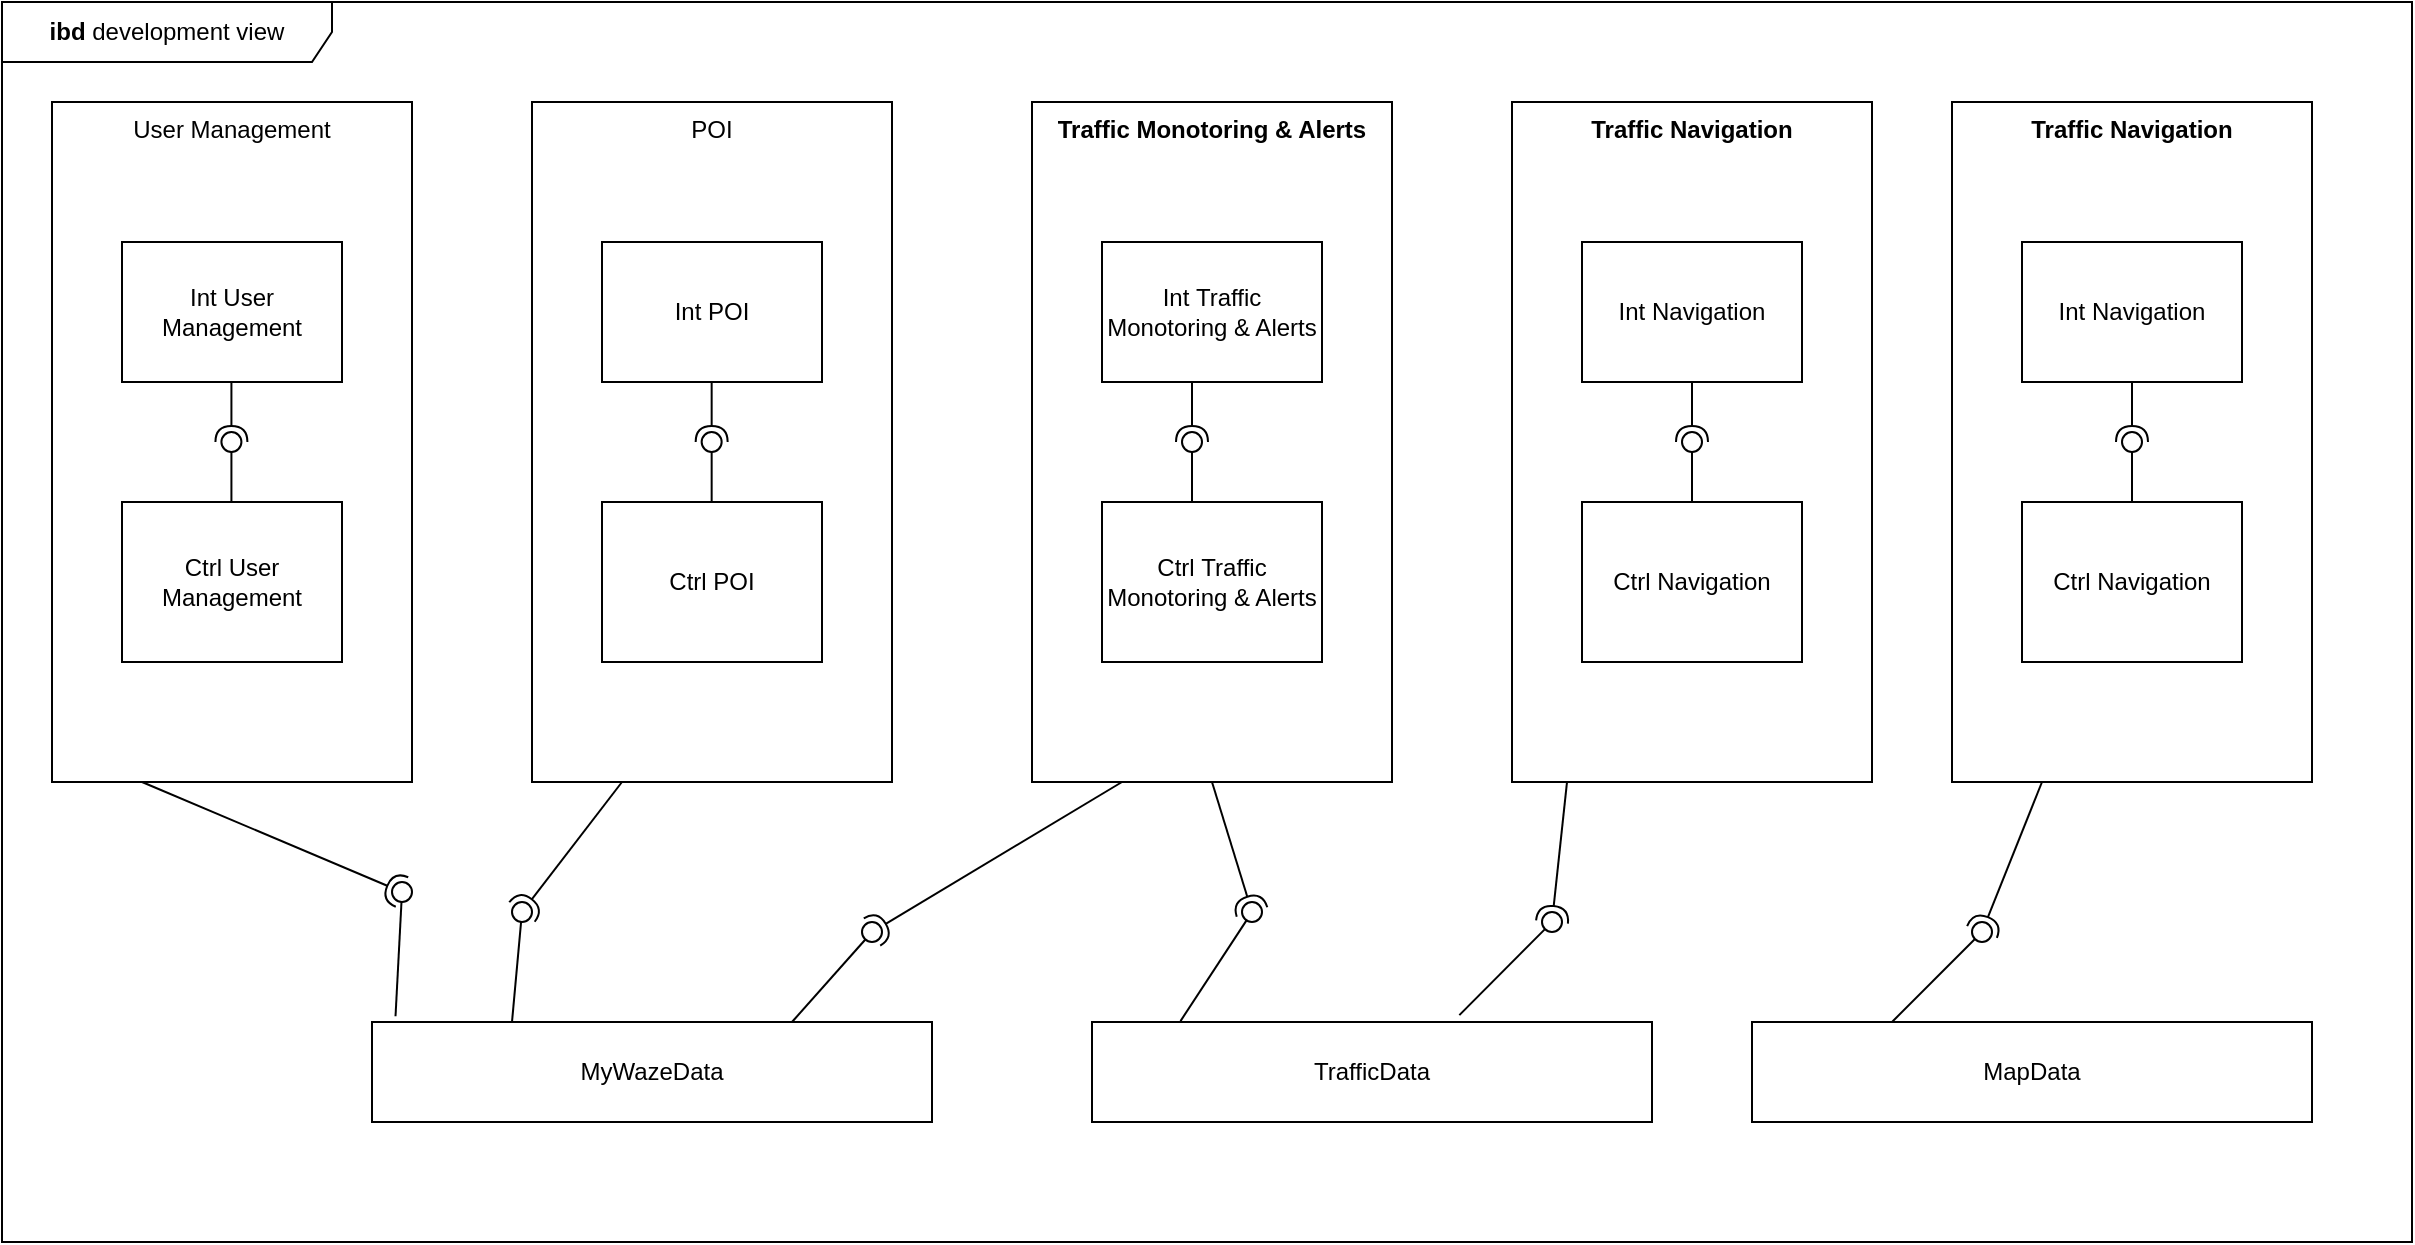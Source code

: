 <mxfile version="27.0.9">
  <diagram name="Page-1" id="DI976CTdZjUevBJ2dA0-">
    <mxGraphModel dx="1418" dy="790" grid="1" gridSize="10" guides="1" tooltips="1" connect="1" arrows="1" fold="1" page="1" pageScale="1" pageWidth="827" pageHeight="1169" math="0" shadow="0">
      <root>
        <mxCell id="0" />
        <mxCell id="1" parent="0" />
        <mxCell id="eqBpgWyGftKgcWAwOy9k-1" value="MyWazeData" style="html=1;whiteSpace=wrap;" parent="1" vertex="1">
          <mxGeometry x="200" y="510" width="280" height="50" as="geometry" />
        </mxCell>
        <mxCell id="eqBpgWyGftKgcWAwOy9k-2" value="TrafficData" style="html=1;whiteSpace=wrap;" parent="1" vertex="1">
          <mxGeometry x="560" y="510" width="280" height="50" as="geometry" />
        </mxCell>
        <mxCell id="eqBpgWyGftKgcWAwOy9k-3" value="MapData" style="html=1;whiteSpace=wrap;" parent="1" vertex="1">
          <mxGeometry x="890" y="510" width="280" height="50" as="geometry" />
        </mxCell>
        <mxCell id="eqBpgWyGftKgcWAwOy9k-11" value="" style="group" parent="1" vertex="1" connectable="0">
          <mxGeometry x="40" y="50" width="180" height="340" as="geometry" />
        </mxCell>
        <mxCell id="eqBpgWyGftKgcWAwOy9k-4" value="User Management" style="html=1;whiteSpace=wrap;verticalAlign=top;" parent="eqBpgWyGftKgcWAwOy9k-11" vertex="1">
          <mxGeometry width="180" height="340" as="geometry" />
        </mxCell>
        <mxCell id="eqBpgWyGftKgcWAwOy9k-7" value="Int User Management" style="html=1;whiteSpace=wrap;" parent="eqBpgWyGftKgcWAwOy9k-11" vertex="1">
          <mxGeometry x="35" y="70" width="110" height="70" as="geometry" />
        </mxCell>
        <mxCell id="eqBpgWyGftKgcWAwOy9k-8" value="Ctrl User Management" style="html=1;whiteSpace=wrap;" parent="eqBpgWyGftKgcWAwOy9k-11" vertex="1">
          <mxGeometry x="35" y="200" width="110" height="80" as="geometry" />
        </mxCell>
        <mxCell id="eqBpgWyGftKgcWAwOy9k-78" value="" style="rounded=0;orthogonalLoop=1;jettySize=auto;html=1;endArrow=halfCircle;endFill=0;endSize=6;strokeWidth=1;sketch=0;exitX=0.5;exitY=1;exitDx=0;exitDy=0;" parent="eqBpgWyGftKgcWAwOy9k-11" edge="1">
          <mxGeometry relative="1" as="geometry">
            <mxPoint x="89.71" y="140" as="sourcePoint" />
            <mxPoint x="89.71" y="170" as="targetPoint" />
          </mxGeometry>
        </mxCell>
        <mxCell id="eqBpgWyGftKgcWAwOy9k-79" value="" style="rounded=0;orthogonalLoop=1;jettySize=auto;html=1;endArrow=oval;endFill=0;sketch=0;sourcePerimeterSpacing=0;targetPerimeterSpacing=0;endSize=10;exitX=0.5;exitY=0;exitDx=0;exitDy=0;" parent="eqBpgWyGftKgcWAwOy9k-11" edge="1">
          <mxGeometry relative="1" as="geometry">
            <mxPoint x="89.71" y="200" as="sourcePoint" />
            <mxPoint x="89.71" y="170" as="targetPoint" />
          </mxGeometry>
        </mxCell>
        <mxCell id="eqBpgWyGftKgcWAwOy9k-13" value="" style="rounded=0;orthogonalLoop=1;jettySize=auto;html=1;endArrow=oval;endFill=0;sketch=0;sourcePerimeterSpacing=0;targetPerimeterSpacing=0;endSize=10;exitX=0.042;exitY=-0.058;exitDx=0;exitDy=0;exitPerimeter=0;" parent="1" source="eqBpgWyGftKgcWAwOy9k-1" target="eqBpgWyGftKgcWAwOy9k-14" edge="1">
          <mxGeometry relative="1" as="geometry">
            <mxPoint x="305" y="455" as="sourcePoint" />
          </mxGeometry>
        </mxCell>
        <mxCell id="eqBpgWyGftKgcWAwOy9k-15" value="" style="rounded=0;orthogonalLoop=1;jettySize=auto;html=1;endArrow=halfCircle;endFill=0;endSize=6;strokeWidth=1;sketch=0;exitX=0.25;exitY=1;exitDx=0;exitDy=0;" parent="1" source="eqBpgWyGftKgcWAwOy9k-4" target="eqBpgWyGftKgcWAwOy9k-14" edge="1">
          <mxGeometry relative="1" as="geometry">
            <mxPoint x="312" y="408" as="sourcePoint" />
            <mxPoint x="280" y="450" as="targetPoint" />
          </mxGeometry>
        </mxCell>
        <mxCell id="eqBpgWyGftKgcWAwOy9k-14" value="" style="ellipse;whiteSpace=wrap;html=1;align=center;aspect=fixed;fillColor=none;strokeColor=none;resizable=0;perimeter=centerPerimeter;rotatable=0;allowArrows=0;points=[];outlineConnect=1;" parent="1" vertex="1">
          <mxGeometry x="210" y="440" width="10" height="10" as="geometry" />
        </mxCell>
        <mxCell id="eqBpgWyGftKgcWAwOy9k-16" value="" style="group" parent="1" vertex="1" connectable="0">
          <mxGeometry x="280" y="50" width="180" height="430" as="geometry" />
        </mxCell>
        <mxCell id="eqBpgWyGftKgcWAwOy9k-17" value="POI" style="html=1;whiteSpace=wrap;verticalAlign=top;" parent="eqBpgWyGftKgcWAwOy9k-16" vertex="1">
          <mxGeometry width="180" height="340" as="geometry" />
        </mxCell>
        <mxCell id="eqBpgWyGftKgcWAwOy9k-18" value="Int POI" style="html=1;whiteSpace=wrap;" parent="eqBpgWyGftKgcWAwOy9k-16" vertex="1">
          <mxGeometry x="35" y="70" width="110" height="70" as="geometry" />
        </mxCell>
        <mxCell id="eqBpgWyGftKgcWAwOy9k-19" value="Ctrl POI" style="html=1;whiteSpace=wrap;" parent="eqBpgWyGftKgcWAwOy9k-16" vertex="1">
          <mxGeometry x="35" y="200" width="110" height="80" as="geometry" />
        </mxCell>
        <mxCell id="eqBpgWyGftKgcWAwOy9k-32" value="" style="ellipse;whiteSpace=wrap;html=1;align=center;aspect=fixed;fillColor=none;strokeColor=none;resizable=0;perimeter=centerPerimeter;rotatable=0;allowArrows=0;points=[];outlineConnect=1;" parent="eqBpgWyGftKgcWAwOy9k-16" vertex="1">
          <mxGeometry x="165" y="410" width="10" height="10" as="geometry" />
        </mxCell>
        <mxCell id="eqBpgWyGftKgcWAwOy9k-76" value="" style="rounded=0;orthogonalLoop=1;jettySize=auto;html=1;endArrow=halfCircle;endFill=0;endSize=6;strokeWidth=1;sketch=0;exitX=0.5;exitY=1;exitDx=0;exitDy=0;" parent="eqBpgWyGftKgcWAwOy9k-16" edge="1">
          <mxGeometry relative="1" as="geometry">
            <mxPoint x="89.83" y="140" as="sourcePoint" />
            <mxPoint x="89.83" y="170" as="targetPoint" />
          </mxGeometry>
        </mxCell>
        <mxCell id="eqBpgWyGftKgcWAwOy9k-77" value="" style="rounded=0;orthogonalLoop=1;jettySize=auto;html=1;endArrow=oval;endFill=0;sketch=0;sourcePerimeterSpacing=0;targetPerimeterSpacing=0;endSize=10;exitX=0.5;exitY=0;exitDx=0;exitDy=0;" parent="eqBpgWyGftKgcWAwOy9k-16" edge="1">
          <mxGeometry relative="1" as="geometry">
            <mxPoint x="89.83" y="200" as="sourcePoint" />
            <mxPoint x="89.83" y="170" as="targetPoint" />
          </mxGeometry>
        </mxCell>
        <mxCell id="eqBpgWyGftKgcWAwOy9k-25" value="" style="rounded=0;orthogonalLoop=1;jettySize=auto;html=1;endArrow=oval;endFill=0;sketch=0;sourcePerimeterSpacing=0;targetPerimeterSpacing=0;endSize=10;exitX=0.25;exitY=0;exitDx=0;exitDy=0;" parent="1" source="eqBpgWyGftKgcWAwOy9k-1" target="eqBpgWyGftKgcWAwOy9k-22" edge="1">
          <mxGeometry relative="1" as="geometry">
            <mxPoint x="270" y="510" as="sourcePoint" />
            <mxPoint x="270" y="450" as="targetPoint" />
          </mxGeometry>
        </mxCell>
        <mxCell id="eqBpgWyGftKgcWAwOy9k-22" value="" style="ellipse;whiteSpace=wrap;html=1;align=center;aspect=fixed;fillColor=none;strokeColor=none;resizable=0;perimeter=centerPerimeter;rotatable=0;allowArrows=0;points=[];outlineConnect=1;" parent="1" vertex="1">
          <mxGeometry x="270" y="450" width="10" height="10" as="geometry" />
        </mxCell>
        <mxCell id="eqBpgWyGftKgcWAwOy9k-20" value="" style="rounded=0;orthogonalLoop=1;jettySize=auto;html=1;endArrow=halfCircle;endFill=0;endSize=6;strokeWidth=1;sketch=0;exitX=0.25;exitY=1;exitDx=0;exitDy=0;" parent="1" source="eqBpgWyGftKgcWAwOy9k-17" target="eqBpgWyGftKgcWAwOy9k-22" edge="1">
          <mxGeometry x="100" y="420" width="10" height="10" as="geometry" />
        </mxCell>
        <mxCell id="eqBpgWyGftKgcWAwOy9k-26" value="" style="group" parent="1" vertex="1" connectable="0">
          <mxGeometry x="530" y="50" width="180" height="430" as="geometry" />
        </mxCell>
        <mxCell id="eqBpgWyGftKgcWAwOy9k-27" value="&lt;b&gt;Traffic Monotoring &amp;amp; Alerts&lt;/b&gt;" style="html=1;whiteSpace=wrap;verticalAlign=top;" parent="eqBpgWyGftKgcWAwOy9k-26" vertex="1">
          <mxGeometry width="180" height="340" as="geometry" />
        </mxCell>
        <mxCell id="eqBpgWyGftKgcWAwOy9k-28" value="Int&amp;nbsp;Traffic Monotoring &amp;amp; Alerts" style="html=1;whiteSpace=wrap;" parent="eqBpgWyGftKgcWAwOy9k-26" vertex="1">
          <mxGeometry x="35" y="70" width="110" height="70" as="geometry" />
        </mxCell>
        <mxCell id="eqBpgWyGftKgcWAwOy9k-29" value="Ctrl&amp;nbsp;Traffic Monotoring &amp;amp; Alerts" style="html=1;whiteSpace=wrap;" parent="eqBpgWyGftKgcWAwOy9k-26" vertex="1">
          <mxGeometry x="35" y="200" width="110" height="80" as="geometry" />
        </mxCell>
        <mxCell id="eqBpgWyGftKgcWAwOy9k-34" value="" style="rounded=0;orthogonalLoop=1;jettySize=auto;html=1;endArrow=halfCircle;endFill=0;endSize=6;strokeWidth=1;sketch=0;exitX=0.5;exitY=1;exitDx=0;exitDy=0;" parent="eqBpgWyGftKgcWAwOy9k-26" source="eqBpgWyGftKgcWAwOy9k-27" target="eqBpgWyGftKgcWAwOy9k-36" edge="1">
          <mxGeometry relative="1" as="geometry">
            <mxPoint x="130" y="405" as="sourcePoint" />
          </mxGeometry>
        </mxCell>
        <mxCell id="eqBpgWyGftKgcWAwOy9k-36" value="" style="ellipse;whiteSpace=wrap;html=1;align=center;aspect=fixed;fillColor=none;strokeColor=none;resizable=0;perimeter=centerPerimeter;rotatable=0;allowArrows=0;points=[];outlineConnect=1;" parent="eqBpgWyGftKgcWAwOy9k-26" vertex="1">
          <mxGeometry x="105" y="400" width="10" height="10" as="geometry" />
        </mxCell>
        <mxCell id="eqBpgWyGftKgcWAwOy9k-74" value="" style="rounded=0;orthogonalLoop=1;jettySize=auto;html=1;endArrow=halfCircle;endFill=0;endSize=6;strokeWidth=1;sketch=0;exitX=0.5;exitY=1;exitDx=0;exitDy=0;" parent="eqBpgWyGftKgcWAwOy9k-26" edge="1">
          <mxGeometry relative="1" as="geometry">
            <mxPoint x="80" y="140" as="sourcePoint" />
            <mxPoint x="80" y="170" as="targetPoint" />
          </mxGeometry>
        </mxCell>
        <mxCell id="eqBpgWyGftKgcWAwOy9k-75" value="" style="rounded=0;orthogonalLoop=1;jettySize=auto;html=1;endArrow=oval;endFill=0;sketch=0;sourcePerimeterSpacing=0;targetPerimeterSpacing=0;endSize=10;exitX=0.5;exitY=0;exitDx=0;exitDy=0;" parent="eqBpgWyGftKgcWAwOy9k-26" edge="1">
          <mxGeometry relative="1" as="geometry">
            <mxPoint x="80" y="200" as="sourcePoint" />
            <mxPoint x="80" y="170" as="targetPoint" />
          </mxGeometry>
        </mxCell>
        <mxCell id="eqBpgWyGftKgcWAwOy9k-31" value="" style="rounded=0;orthogonalLoop=1;jettySize=auto;html=1;endArrow=oval;endFill=0;sketch=0;sourcePerimeterSpacing=0;targetPerimeterSpacing=0;endSize=10;exitX=0.75;exitY=0;exitDx=0;exitDy=0;" parent="1" source="eqBpgWyGftKgcWAwOy9k-1" target="eqBpgWyGftKgcWAwOy9k-32" edge="1">
          <mxGeometry relative="1" as="geometry">
            <mxPoint x="430" y="465" as="sourcePoint" />
          </mxGeometry>
        </mxCell>
        <mxCell id="eqBpgWyGftKgcWAwOy9k-30" value="" style="rounded=0;orthogonalLoop=1;jettySize=auto;html=1;endArrow=halfCircle;endFill=0;endSize=6;strokeWidth=1;sketch=0;exitX=0.25;exitY=1;exitDx=0;exitDy=0;" parent="1" source="eqBpgWyGftKgcWAwOy9k-27" target="eqBpgWyGftKgcWAwOy9k-32" edge="1">
          <mxGeometry relative="1" as="geometry">
            <mxPoint x="470" y="465" as="sourcePoint" />
          </mxGeometry>
        </mxCell>
        <mxCell id="eqBpgWyGftKgcWAwOy9k-35" value="" style="rounded=0;orthogonalLoop=1;jettySize=auto;html=1;endArrow=oval;endFill=0;sketch=0;sourcePerimeterSpacing=0;targetPerimeterSpacing=0;endSize=10;exitX=0.158;exitY=-0.009;exitDx=0;exitDy=0;exitPerimeter=0;" parent="1" source="eqBpgWyGftKgcWAwOy9k-2" target="eqBpgWyGftKgcWAwOy9k-36" edge="1">
          <mxGeometry relative="1" as="geometry">
            <mxPoint x="620" y="455" as="sourcePoint" />
          </mxGeometry>
        </mxCell>
        <mxCell id="eqBpgWyGftKgcWAwOy9k-37" value="" style="group" parent="1" vertex="1" connectable="0">
          <mxGeometry x="770" y="50" width="180" height="430" as="geometry" />
        </mxCell>
        <mxCell id="eqBpgWyGftKgcWAwOy9k-38" value="&lt;b&gt;Traffic&amp;nbsp;&lt;/b&gt;&lt;b&gt;Navigation&lt;/b&gt;" style="html=1;whiteSpace=wrap;verticalAlign=top;" parent="eqBpgWyGftKgcWAwOy9k-37" vertex="1">
          <mxGeometry width="180" height="340" as="geometry" />
        </mxCell>
        <mxCell id="eqBpgWyGftKgcWAwOy9k-39" value="Int&amp;nbsp;Navigation" style="html=1;whiteSpace=wrap;" parent="eqBpgWyGftKgcWAwOy9k-37" vertex="1">
          <mxGeometry x="35" y="70" width="110" height="70" as="geometry" />
        </mxCell>
        <mxCell id="eqBpgWyGftKgcWAwOy9k-40" value="Ctrl&amp;nbsp;Navigation" style="html=1;whiteSpace=wrap;" parent="eqBpgWyGftKgcWAwOy9k-37" vertex="1">
          <mxGeometry x="35" y="200" width="110" height="80" as="geometry" />
        </mxCell>
        <mxCell id="eqBpgWyGftKgcWAwOy9k-42" value="" style="ellipse;whiteSpace=wrap;html=1;align=center;aspect=fixed;fillColor=none;strokeColor=none;resizable=0;perimeter=centerPerimeter;rotatable=0;allowArrows=0;points=[];outlineConnect=1;" parent="eqBpgWyGftKgcWAwOy9k-37" vertex="1">
          <mxGeometry x="105" y="400" width="10" height="10" as="geometry" />
        </mxCell>
        <mxCell id="eqBpgWyGftKgcWAwOy9k-45" value="" style="rounded=0;orthogonalLoop=1;jettySize=auto;html=1;endArrow=halfCircle;endFill=0;endSize=6;strokeWidth=1;sketch=0;exitX=0.153;exitY=0.999;exitDx=0;exitDy=0;exitPerimeter=0;" parent="eqBpgWyGftKgcWAwOy9k-37" source="eqBpgWyGftKgcWAwOy9k-38" edge="1">
          <mxGeometry relative="1" as="geometry">
            <mxPoint x="90" y="425" as="sourcePoint" />
            <mxPoint x="20" y="410" as="targetPoint" />
          </mxGeometry>
        </mxCell>
        <mxCell id="eqBpgWyGftKgcWAwOy9k-47" value="" style="ellipse;whiteSpace=wrap;html=1;align=center;aspect=fixed;fillColor=none;strokeColor=none;resizable=0;perimeter=centerPerimeter;rotatable=0;allowArrows=0;points=[];outlineConnect=1;" parent="eqBpgWyGftKgcWAwOy9k-37" vertex="1">
          <mxGeometry x="65" y="420" width="10" height="10" as="geometry" />
        </mxCell>
        <mxCell id="eqBpgWyGftKgcWAwOy9k-51" value="" style="ellipse;whiteSpace=wrap;html=1;align=center;aspect=fixed;fillColor=none;strokeColor=none;resizable=0;perimeter=centerPerimeter;rotatable=0;allowArrows=0;points=[];outlineConnect=1;" parent="eqBpgWyGftKgcWAwOy9k-37" vertex="1">
          <mxGeometry x="155" y="400" width="10" height="10" as="geometry" />
        </mxCell>
        <mxCell id="eqBpgWyGftKgcWAwOy9k-72" value="" style="rounded=0;orthogonalLoop=1;jettySize=auto;html=1;endArrow=halfCircle;endFill=0;endSize=6;strokeWidth=1;sketch=0;exitX=0.5;exitY=1;exitDx=0;exitDy=0;" parent="eqBpgWyGftKgcWAwOy9k-37" edge="1">
          <mxGeometry relative="1" as="geometry">
            <mxPoint x="90" y="140" as="sourcePoint" />
            <mxPoint x="90" y="170" as="targetPoint" />
          </mxGeometry>
        </mxCell>
        <mxCell id="eqBpgWyGftKgcWAwOy9k-73" value="" style="rounded=0;orthogonalLoop=1;jettySize=auto;html=1;endArrow=oval;endFill=0;sketch=0;sourcePerimeterSpacing=0;targetPerimeterSpacing=0;endSize=10;exitX=0.5;exitY=0;exitDx=0;exitDy=0;" parent="eqBpgWyGftKgcWAwOy9k-37" edge="1">
          <mxGeometry relative="1" as="geometry">
            <mxPoint x="90" y="200" as="sourcePoint" />
            <mxPoint x="90" y="170" as="targetPoint" />
          </mxGeometry>
        </mxCell>
        <mxCell id="eqBpgWyGftKgcWAwOy9k-46" value="" style="rounded=0;orthogonalLoop=1;jettySize=auto;html=1;endArrow=oval;endFill=0;sketch=0;sourcePerimeterSpacing=0;targetPerimeterSpacing=0;endSize=10;exitX=0.656;exitY=-0.069;exitDx=0;exitDy=0;exitPerimeter=0;" parent="1" source="eqBpgWyGftKgcWAwOy9k-2" edge="1">
          <mxGeometry relative="1" as="geometry">
            <mxPoint x="820" y="475" as="sourcePoint" />
            <mxPoint x="790" y="460" as="targetPoint" />
          </mxGeometry>
        </mxCell>
        <mxCell id="eqBpgWyGftKgcWAwOy9k-52" value="" style="group" parent="1" vertex="1" connectable="0">
          <mxGeometry x="990" y="50" width="180" height="430" as="geometry" />
        </mxCell>
        <mxCell id="eqBpgWyGftKgcWAwOy9k-53" value="&lt;b&gt;Traffic&amp;nbsp;&lt;/b&gt;&lt;b&gt;Navigation&lt;/b&gt;" style="html=1;whiteSpace=wrap;verticalAlign=top;" parent="eqBpgWyGftKgcWAwOy9k-52" vertex="1">
          <mxGeometry width="180" height="340" as="geometry" />
        </mxCell>
        <mxCell id="eqBpgWyGftKgcWAwOy9k-54" value="Int&amp;nbsp;Navigation" style="html=1;whiteSpace=wrap;" parent="eqBpgWyGftKgcWAwOy9k-52" vertex="1">
          <mxGeometry x="35" y="70" width="110" height="70" as="geometry" />
        </mxCell>
        <mxCell id="eqBpgWyGftKgcWAwOy9k-55" value="Ctrl&amp;nbsp;Navigation" style="html=1;whiteSpace=wrap;" parent="eqBpgWyGftKgcWAwOy9k-52" vertex="1">
          <mxGeometry x="35" y="200" width="110" height="80" as="geometry" />
        </mxCell>
        <mxCell id="eqBpgWyGftKgcWAwOy9k-56" value="" style="ellipse;whiteSpace=wrap;html=1;align=center;aspect=fixed;fillColor=none;strokeColor=none;resizable=0;perimeter=centerPerimeter;rotatable=0;allowArrows=0;points=[];outlineConnect=1;" parent="eqBpgWyGftKgcWAwOy9k-52" vertex="1">
          <mxGeometry x="105" y="400" width="10" height="10" as="geometry" />
        </mxCell>
        <mxCell id="eqBpgWyGftKgcWAwOy9k-58" value="" style="ellipse;whiteSpace=wrap;html=1;align=center;aspect=fixed;fillColor=none;strokeColor=none;resizable=0;perimeter=centerPerimeter;rotatable=0;allowArrows=0;points=[];outlineConnect=1;" parent="eqBpgWyGftKgcWAwOy9k-52" vertex="1">
          <mxGeometry x="65" y="420" width="10" height="10" as="geometry" />
        </mxCell>
        <mxCell id="eqBpgWyGftKgcWAwOy9k-60" value="" style="ellipse;whiteSpace=wrap;html=1;align=center;aspect=fixed;fillColor=none;strokeColor=none;resizable=0;perimeter=centerPerimeter;rotatable=0;allowArrows=0;points=[];outlineConnect=1;" parent="eqBpgWyGftKgcWAwOy9k-52" vertex="1">
          <mxGeometry x="155" y="400" width="10" height="10" as="geometry" />
        </mxCell>
        <mxCell id="eqBpgWyGftKgcWAwOy9k-67" value="" style="ellipse;whiteSpace=wrap;html=1;align=center;aspect=fixed;fillColor=none;strokeColor=none;resizable=0;perimeter=centerPerimeter;rotatable=0;allowArrows=0;points=[];outlineConnect=1;" parent="eqBpgWyGftKgcWAwOy9k-52" vertex="1">
          <mxGeometry x="135" y="410" width="10" height="10" as="geometry" />
        </mxCell>
        <mxCell id="eqBpgWyGftKgcWAwOy9k-68" value="" style="rounded=0;orthogonalLoop=1;jettySize=auto;html=1;endArrow=halfCircle;endFill=0;endSize=6;strokeWidth=1;sketch=0;exitX=0.5;exitY=1;exitDx=0;exitDy=0;" parent="eqBpgWyGftKgcWAwOy9k-52" source="eqBpgWyGftKgcWAwOy9k-54" target="eqBpgWyGftKgcWAwOy9k-70" edge="1">
          <mxGeometry relative="1" as="geometry">
            <mxPoint x="100" y="165" as="sourcePoint" />
          </mxGeometry>
        </mxCell>
        <mxCell id="eqBpgWyGftKgcWAwOy9k-69" value="" style="rounded=0;orthogonalLoop=1;jettySize=auto;html=1;endArrow=oval;endFill=0;sketch=0;sourcePerimeterSpacing=0;targetPerimeterSpacing=0;endSize=10;exitX=0.5;exitY=0;exitDx=0;exitDy=0;" parent="eqBpgWyGftKgcWAwOy9k-52" source="eqBpgWyGftKgcWAwOy9k-55" target="eqBpgWyGftKgcWAwOy9k-70" edge="1">
          <mxGeometry relative="1" as="geometry">
            <mxPoint x="60" y="165" as="sourcePoint" />
          </mxGeometry>
        </mxCell>
        <mxCell id="eqBpgWyGftKgcWAwOy9k-70" value="" style="ellipse;whiteSpace=wrap;html=1;align=center;aspect=fixed;fillColor=none;strokeColor=none;resizable=0;perimeter=centerPerimeter;rotatable=0;allowArrows=0;points=[];outlineConnect=1;" parent="eqBpgWyGftKgcWAwOy9k-52" vertex="1">
          <mxGeometry x="85" y="165" width="10" height="10" as="geometry" />
        </mxCell>
        <mxCell id="eqBpgWyGftKgcWAwOy9k-62" value="" style="rounded=0;orthogonalLoop=1;jettySize=auto;html=1;endArrow=halfCircle;endFill=0;endSize=6;strokeWidth=1;sketch=0;exitX=0.25;exitY=1;exitDx=0;exitDy=0;" parent="1" source="eqBpgWyGftKgcWAwOy9k-53" target="eqBpgWyGftKgcWAwOy9k-64" edge="1">
          <mxGeometry relative="1" as="geometry">
            <mxPoint x="1000" y="465" as="sourcePoint" />
          </mxGeometry>
        </mxCell>
        <mxCell id="eqBpgWyGftKgcWAwOy9k-63" value="" style="rounded=0;orthogonalLoop=1;jettySize=auto;html=1;endArrow=oval;endFill=0;sketch=0;sourcePerimeterSpacing=0;targetPerimeterSpacing=0;endSize=10;exitX=0.25;exitY=0;exitDx=0;exitDy=0;" parent="1" source="eqBpgWyGftKgcWAwOy9k-3" target="eqBpgWyGftKgcWAwOy9k-64" edge="1">
          <mxGeometry relative="1" as="geometry">
            <mxPoint x="960" y="465" as="sourcePoint" />
          </mxGeometry>
        </mxCell>
        <mxCell id="eqBpgWyGftKgcWAwOy9k-64" value="" style="ellipse;whiteSpace=wrap;html=1;align=center;aspect=fixed;fillColor=none;strokeColor=none;resizable=0;perimeter=centerPerimeter;rotatable=0;allowArrows=0;points=[];outlineConnect=1;" parent="1" vertex="1">
          <mxGeometry x="1000" y="460" width="10" height="10" as="geometry" />
        </mxCell>
        <mxCell id="ifTFGAbWAvF6m64Q1b9Q-1" value="&lt;b&gt;ibd &lt;/b&gt;development view" style="shape=umlFrame;whiteSpace=wrap;html=1;pointerEvents=0;width=165;height=30;" vertex="1" parent="1">
          <mxGeometry x="15" width="1205" height="620" as="geometry" />
        </mxCell>
      </root>
    </mxGraphModel>
  </diagram>
</mxfile>

